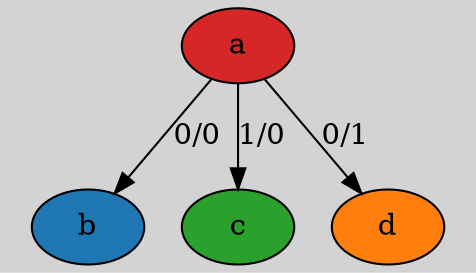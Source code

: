 digraph {
    graph [pad="0.212,0.055" bgcolor=lightgray  splines=line]
    node [style=filled]

    a [fillcolor="#d62728" pos="0,0!"]
    b [fillcolor="#1f77b4" pos="0,1!"]
    c [fillcolor="#2ca02c" pos="2,2!"]
    d [fillcolor="#ff7f0e" pos="-1,0!"]

    a -> b [label="0/0"];
    a -> c [label="1/0"];
    a -> d [label="0/1"];
}